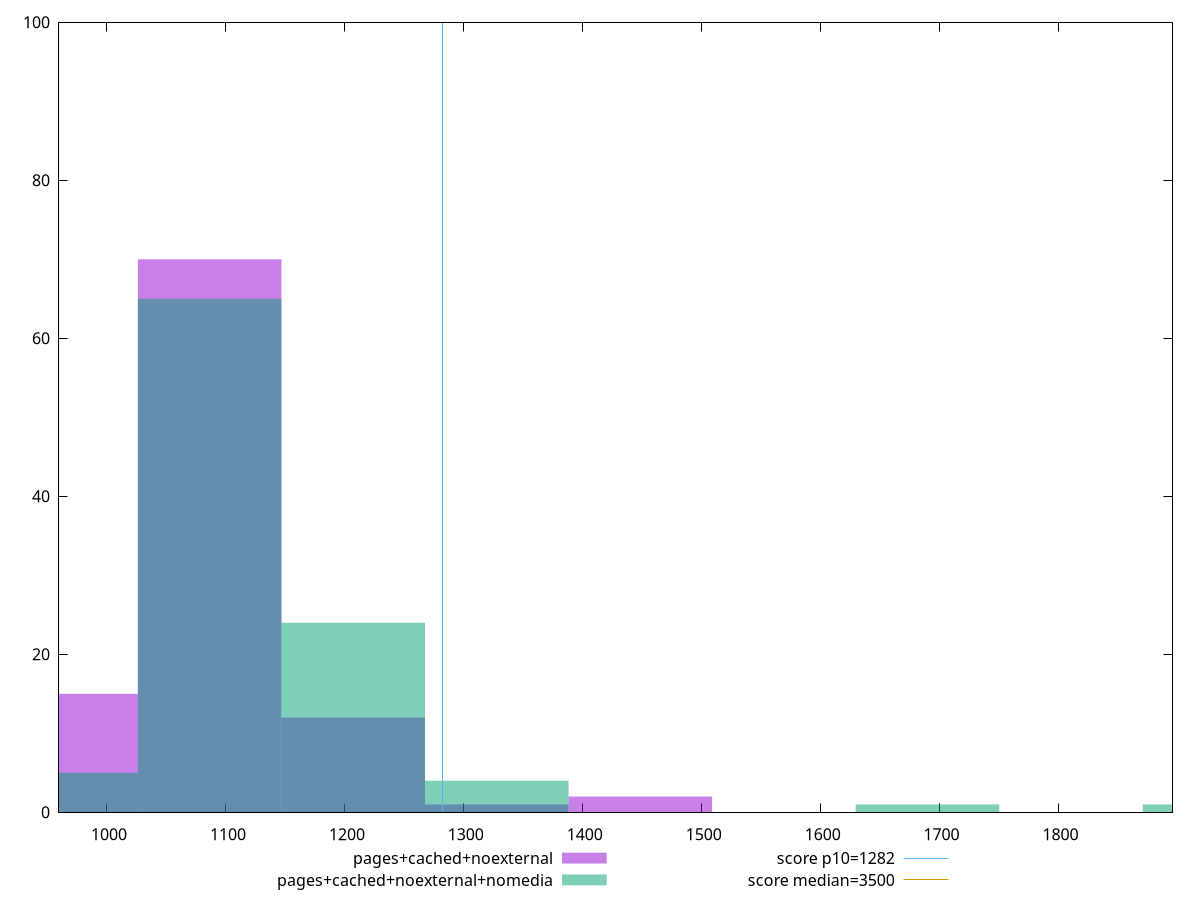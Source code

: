 reset

$pagesCachedNoexternal <<EOF
1086.292282568792 70
965.5931400611483 15
1327.690567584079 1
1206.9914250764355 12
1448.3897100917225 2
EOF

$pagesCachedNoexternalNomedia <<EOF
1086.292282568792 65
1206.9914250764355 24
965.5931400611483 5
1327.690567584079 4
1689.7879951070097 1
1931.1862801222967 1
EOF

set key outside below
set boxwidth 120.69914250764354
set xrange [959.6440000000007:1895.8159999999993]
set yrange [0:100]
set trange [0:100]
set style fill transparent solid 0.5 noborder

set parametric
set terminal svg size 640, 500 enhanced background rgb 'white'
set output "reprap/bootup-time/comparison/histogram/2_vs_3.svg"

plot $pagesCachedNoexternal title "pages+cached+noexternal" with boxes, \
     $pagesCachedNoexternalNomedia title "pages+cached+noexternal+nomedia" with boxes, \
     1282,t title "score p10=1282", \
     3500,t title "score median=3500"

reset
